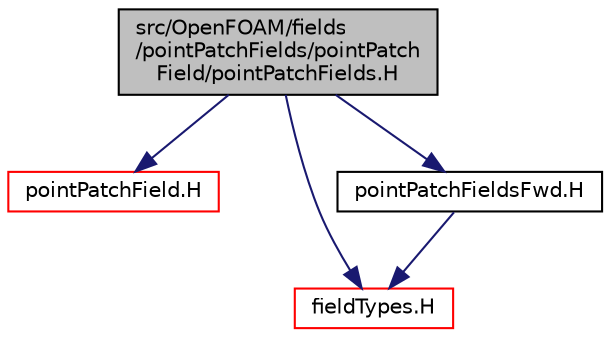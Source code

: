 digraph "src/OpenFOAM/fields/pointPatchFields/pointPatchField/pointPatchFields.H"
{
  bgcolor="transparent";
  edge [fontname="Helvetica",fontsize="10",labelfontname="Helvetica",labelfontsize="10"];
  node [fontname="Helvetica",fontsize="10",shape=record];
  Node1 [label="src/OpenFOAM/fields\l/pointPatchFields/pointPatch\lField/pointPatchFields.H",height=0.2,width=0.4,color="black", fillcolor="grey75", style="filled", fontcolor="black"];
  Node1 -> Node2 [color="midnightblue",fontsize="10",style="solid",fontname="Helvetica"];
  Node2 [label="pointPatchField.H",height=0.2,width=0.4,color="red",URL="$a08256.html"];
  Node1 -> Node3 [color="midnightblue",fontsize="10",style="solid",fontname="Helvetica"];
  Node3 [label="fieldTypes.H",height=0.2,width=0.4,color="red",URL="$a08076.html",tooltip="Include the header files for all the primitive types that Fields are instantiated for..."];
  Node1 -> Node4 [color="midnightblue",fontsize="10",style="solid",fontname="Helvetica"];
  Node4 [label="pointPatchFieldsFwd.H",height=0.2,width=0.4,color="black",URL="$a08263.html"];
  Node4 -> Node3 [color="midnightblue",fontsize="10",style="solid",fontname="Helvetica"];
}
